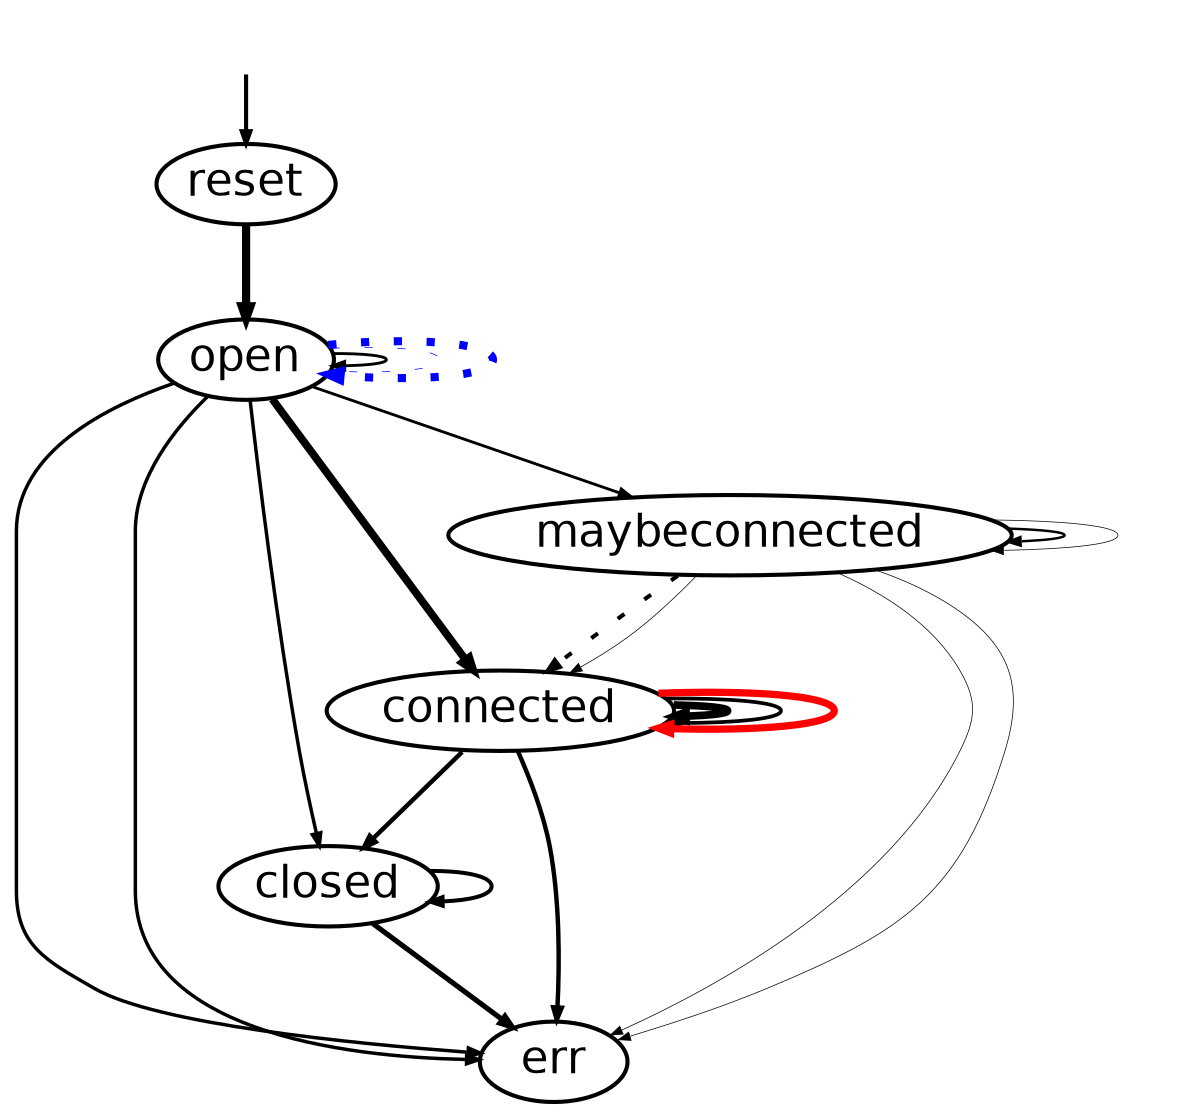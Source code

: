 digraph model {
  orientation = portrait;
  graph [ rankdir = "TB", ranksep="0.08", nodesep="0.18", size="8!" ];
  node [ fontname = "Helvetica", fontsize="11.0", shape="ellipse", margin="0.01", height="0.1", width="0.5" ];
  edge [ fontname = "Helvetica", arrowsize=".3", arrowhead="normal", fontsize="6.0", margin="0.05" ];
None [shape=none, style=invis, width=0.1, height=0.1];
None->reset;
{rank = source; None}
reset->open[penwidth="2.0043213737826426",label = " "];open->err[penwidth="0.8450980400142568",label = " "];open->closed[penwidth="0.8450980400142568",label = " "];closed->closed[penwidth="0.9777236052888477",label = " "];closed->err[penwidth="1.2671717284030137",label = " "];open->open[penwidth="0.6989700043360189",label = " "];open->maybeconnected[penwidth="0.6989700043360189",label = " "];maybeconnected->maybeconnected[penwidth="0.6020599913279624",label = " "];maybeconnected->connected[style=dotted];connected->connected[penwidth="1.863322860120456",label = " "];connected->connected[penwidth="0.9030899869919435",label = " "];connected->connected[color=red,penwidth="1.7745169657285496",label = " "];open->open[style=dotted, color=blue,penwidth="0.17609125905568124",label = " "];maybeconnected->maybeconnected[penwidth="0.17609125905568124",label = " "];maybeconnected->connected[penwidth="0.17609125905568124",label = " "];connected->err[penwidth="1.0791812460476249",label = " "];open->open[style=dotted, color=blue,penwidth="1.9731278535996986",label = " "];maybeconnected->err[penwidth="0.17609125905568124",label = " "];maybeconnected->err[penwidth="0.17609125905568124",label = " "];open->err[penwidth="0.8450980400142568",label = " "];open->connected[penwidth="1.8976270912904414",label = " "];connected->closed[penwidth="1.0969100130080565",label = " "];}
